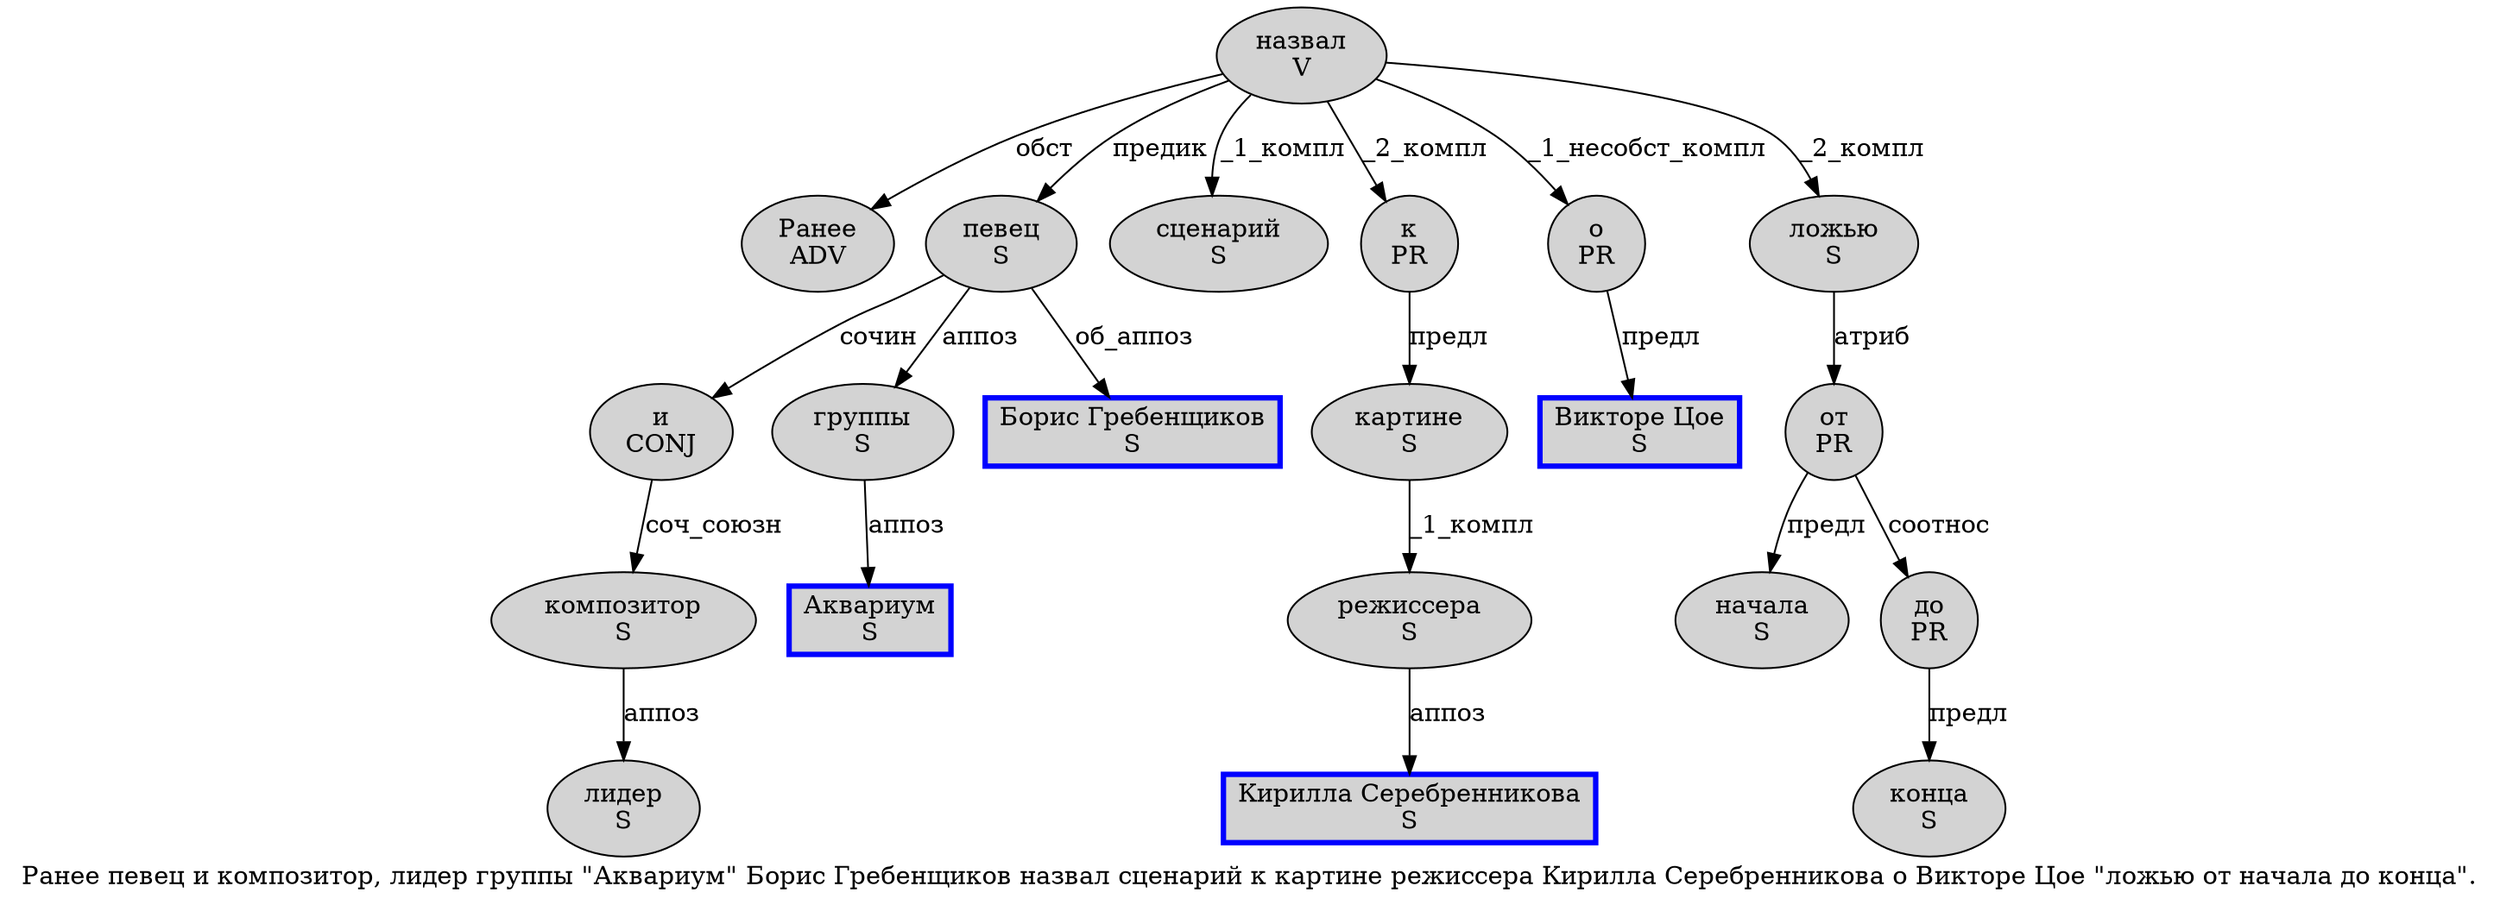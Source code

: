 digraph SENTENCE_901 {
	graph [label="Ранее певец и композитор, лидер группы \"Аквариум\" Борис Гребенщиков назвал сценарий к картине режиссера Кирилла Серебренникова о Викторе Цое \"ложью от начала до конца\"."]
	node [style=filled]
		0 [label="Ранее
ADV" color="" fillcolor=lightgray penwidth=1 shape=ellipse]
		1 [label="певец
S" color="" fillcolor=lightgray penwidth=1 shape=ellipse]
		2 [label="и
CONJ" color="" fillcolor=lightgray penwidth=1 shape=ellipse]
		3 [label="композитор
S" color="" fillcolor=lightgray penwidth=1 shape=ellipse]
		5 [label="лидер
S" color="" fillcolor=lightgray penwidth=1 shape=ellipse]
		6 [label="группы
S" color="" fillcolor=lightgray penwidth=1 shape=ellipse]
		8 [label="Аквариум
S" color=blue fillcolor=lightgray penwidth=3 shape=box]
		10 [label="Борис Гребенщиков
S" color=blue fillcolor=lightgray penwidth=3 shape=box]
		11 [label="назвал
V" color="" fillcolor=lightgray penwidth=1 shape=ellipse]
		12 [label="сценарий
S" color="" fillcolor=lightgray penwidth=1 shape=ellipse]
		13 [label="к
PR" color="" fillcolor=lightgray penwidth=1 shape=ellipse]
		14 [label="картине
S" color="" fillcolor=lightgray penwidth=1 shape=ellipse]
		15 [label="режиссера
S" color="" fillcolor=lightgray penwidth=1 shape=ellipse]
		16 [label="Кирилла Серебренникова
S" color=blue fillcolor=lightgray penwidth=3 shape=box]
		17 [label="о
PR" color="" fillcolor=lightgray penwidth=1 shape=ellipse]
		18 [label="Викторе Цое
S" color=blue fillcolor=lightgray penwidth=3 shape=box]
		20 [label="ложью
S" color="" fillcolor=lightgray penwidth=1 shape=ellipse]
		21 [label="от
PR" color="" fillcolor=lightgray penwidth=1 shape=ellipse]
		22 [label="начала
S" color="" fillcolor=lightgray penwidth=1 shape=ellipse]
		23 [label="до
PR" color="" fillcolor=lightgray penwidth=1 shape=ellipse]
		24 [label="конца
S" color="" fillcolor=lightgray penwidth=1 shape=ellipse]
			21 -> 22 [label="предл"]
			21 -> 23 [label="соотнос"]
			1 -> 2 [label="сочин"]
			1 -> 6 [label="аппоз"]
			1 -> 10 [label="об_аппоз"]
			2 -> 3 [label="соч_союзн"]
			3 -> 5 [label="аппоз"]
			11 -> 0 [label="обст"]
			11 -> 1 [label="предик"]
			11 -> 12 [label="_1_компл"]
			11 -> 13 [label="_2_компл"]
			11 -> 17 [label="_1_несобст_компл"]
			11 -> 20 [label="_2_компл"]
			6 -> 8 [label="аппоз"]
			23 -> 24 [label="предл"]
			20 -> 21 [label="атриб"]
			14 -> 15 [label="_1_компл"]
			15 -> 16 [label="аппоз"]
			17 -> 18 [label="предл"]
			13 -> 14 [label="предл"]
}